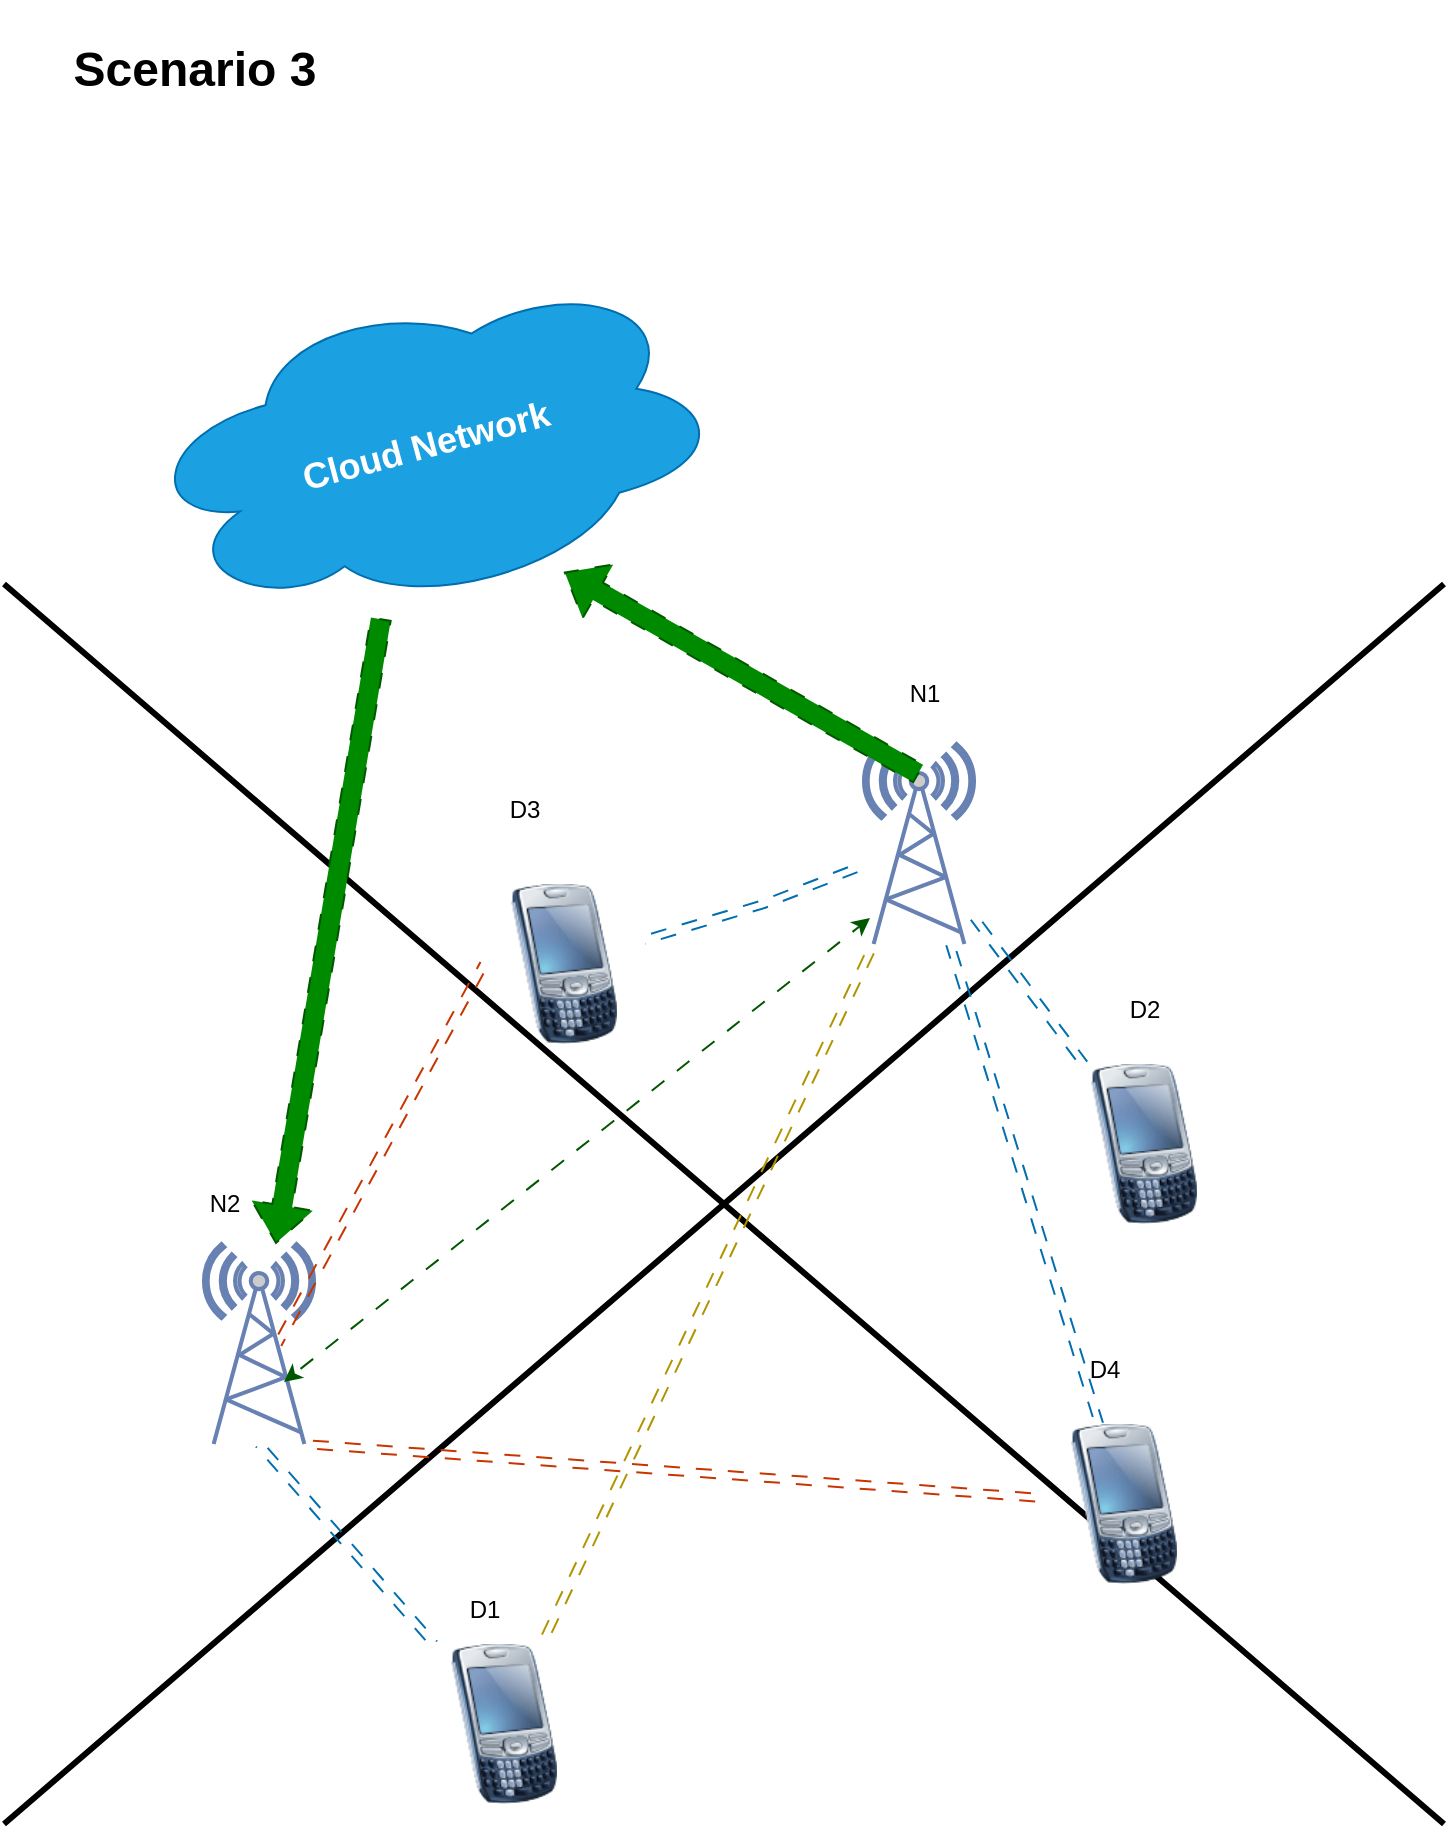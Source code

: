 <mxfile version="22.1.16" type="github">
  <diagram name="Page-1" id="hBEzg2tL_AjR1U4XjeaW">
    <mxGraphModel dx="2074" dy="1144" grid="1" gridSize="10" guides="1" tooltips="1" connect="1" arrows="1" fold="1" page="1" pageScale="1" pageWidth="850" pageHeight="1100" math="0" shadow="0">
      <root>
        <mxCell id="0" />
        <mxCell id="1" parent="0" />
        <mxCell id="vGhaO1nlTn815rbIjWJF-1" value="" style="shape=umlDestroy;whiteSpace=wrap;html=1;strokeWidth=3;targetShapes=umlLifeline;" parent="1" vertex="1">
          <mxGeometry x="70" y="350" width="720" height="620" as="geometry" />
        </mxCell>
        <mxCell id="vGhaO1nlTn815rbIjWJF-3" value="" style="fontColor=#0066CC;verticalAlign=top;verticalLabelPosition=bottom;labelPosition=center;align=center;html=1;outlineConnect=0;fillColor=#CCCCCC;strokeColor=#6881B3;gradientColor=none;gradientDirection=north;strokeWidth=2;shape=mxgraph.networks.radio_tower;" parent="1" vertex="1">
          <mxGeometry x="170" y="680" width="55" height="100" as="geometry" />
        </mxCell>
        <mxCell id="vGhaO1nlTn815rbIjWJF-15" style="rounded=0;orthogonalLoop=1;jettySize=auto;html=1;flowAnimation=1;fillColor=#1ba1e2;strokeColor=#006EAF;shape=link;" parent="1" source="vGhaO1nlTn815rbIjWJF-4" target="vGhaO1nlTn815rbIjWJF-10" edge="1">
          <mxGeometry relative="1" as="geometry">
            <Array as="points">
              <mxPoint x="450" y="510" />
            </Array>
          </mxGeometry>
        </mxCell>
        <mxCell id="vGhaO1nlTn815rbIjWJF-4" value="" style="fontColor=#0066CC;verticalAlign=top;verticalLabelPosition=bottom;labelPosition=center;align=center;html=1;outlineConnect=0;fillColor=#CCCCCC;strokeColor=#6881B3;gradientColor=none;gradientDirection=north;strokeWidth=2;shape=mxgraph.networks.radio_tower;" parent="1" vertex="1">
          <mxGeometry x="500" y="430" width="55" height="100" as="geometry" />
        </mxCell>
        <mxCell id="vGhaO1nlTn815rbIjWJF-6" style="rounded=0;orthogonalLoop=1;jettySize=auto;html=1;fillColor=#008a00;strokeColor=#005700;flowAnimation=1;exitX=0.5;exitY=0.15;exitDx=0;exitDy=0;exitPerimeter=0;shape=flexArrow;" parent="1" source="vGhaO1nlTn815rbIjWJF-4" edge="1">
          <mxGeometry relative="1" as="geometry">
            <mxPoint x="350" y="344.063" as="targetPoint" />
          </mxGeometry>
        </mxCell>
        <mxCell id="vGhaO1nlTn815rbIjWJF-7" style="rounded=0;orthogonalLoop=1;jettySize=auto;html=1;fillColor=#008a00;strokeColor=#005700;flowAnimation=1;shape=flexArrow;" parent="1" target="vGhaO1nlTn815rbIjWJF-3" edge="1">
          <mxGeometry relative="1" as="geometry">
            <mxPoint x="258.477" y="367.14" as="sourcePoint" />
          </mxGeometry>
        </mxCell>
        <mxCell id="vGhaO1nlTn815rbIjWJF-16" style="rounded=0;orthogonalLoop=1;jettySize=auto;html=1;flowAnimation=1;noJump=0;fixDash=1;metaEdit=1;fillColor=#1ba1e2;strokeColor=#006EAF;shape=link;" parent="1" source="vGhaO1nlTn815rbIjWJF-8" target="vGhaO1nlTn815rbIjWJF-4" edge="1">
          <mxGeometry relative="1" as="geometry" />
        </mxCell>
        <mxCell id="vGhaO1nlTn815rbIjWJF-8" value="" style="image;html=1;image=img/lib/clip_art/telecommunication/Palm_Treo_128x128.png" parent="1" vertex="1">
          <mxGeometry x="600" y="590" width="80" height="80" as="geometry" />
        </mxCell>
        <mxCell id="vGhaO1nlTn815rbIjWJF-17" style="rounded=0;orthogonalLoop=1;jettySize=auto;html=1;flowAnimation=1;fillColor=#fa6800;strokeColor=#C73500;shape=link;entryX=0.91;entryY=1;entryDx=0;entryDy=0;entryPerimeter=0;" parent="1" source="vGhaO1nlTn815rbIjWJF-9" target="vGhaO1nlTn815rbIjWJF-3" edge="1">
          <mxGeometry relative="1" as="geometry" />
        </mxCell>
        <mxCell id="vGhaO1nlTn815rbIjWJF-18" style="rounded=0;orthogonalLoop=1;jettySize=auto;html=1;fillColor=#1ba1e2;strokeColor=#006EAF;flowAnimation=1;shape=link;" parent="1" source="vGhaO1nlTn815rbIjWJF-9" target="vGhaO1nlTn815rbIjWJF-4" edge="1">
          <mxGeometry relative="1" as="geometry" />
        </mxCell>
        <mxCell id="vGhaO1nlTn815rbIjWJF-9" value="" style="image;html=1;image=img/lib/clip_art/telecommunication/Palm_Treo_128x128.png" parent="1" vertex="1">
          <mxGeometry x="590" y="770" width="80" height="80" as="geometry" />
        </mxCell>
        <mxCell id="vGhaO1nlTn815rbIjWJF-10" value="" style="image;html=1;image=img/lib/clip_art/telecommunication/Palm_Treo_128x128.png;" parent="1" vertex="1">
          <mxGeometry x="310" y="500" width="80" height="80" as="geometry" />
        </mxCell>
        <mxCell id="vGhaO1nlTn815rbIjWJF-14" style="rounded=0;orthogonalLoop=1;jettySize=auto;html=1;flowAnimation=1;fillColor=#1ba1e2;strokeColor=#006EAF;entryX=0.5;entryY=1;entryDx=0;entryDy=0;entryPerimeter=0;shape=link;" parent="1" source="vGhaO1nlTn815rbIjWJF-11" target="vGhaO1nlTn815rbIjWJF-3" edge="1">
          <mxGeometry relative="1" as="geometry" />
        </mxCell>
        <mxCell id="vGhaO1nlTn815rbIjWJF-11" value="" style="image;html=1;image=img/lib/clip_art/telecommunication/Palm_Treo_128x128.png" parent="1" vertex="1">
          <mxGeometry x="280" y="880" width="80" height="80" as="geometry" />
        </mxCell>
        <mxCell id="vGhaO1nlTn815rbIjWJF-12" style="rounded=0;orthogonalLoop=1;jettySize=auto;html=1;exitX=0;exitY=0.5;exitDx=0;exitDy=0;entryX=0.67;entryY=0.5;entryDx=0;entryDy=0;entryPerimeter=0;flowAnimation=1;fillColor=#fa6800;strokeColor=#C73500;shape=link;" parent="1" source="vGhaO1nlTn815rbIjWJF-10" target="vGhaO1nlTn815rbIjWJF-3" edge="1">
          <mxGeometry relative="1" as="geometry" />
        </mxCell>
        <mxCell id="vGhaO1nlTn815rbIjWJF-19" style="rounded=0;orthogonalLoop=1;jettySize=auto;html=1;entryX=0.09;entryY=1;entryDx=0;entryDy=0;entryPerimeter=0;flowAnimation=1;fillColor=#e3c800;strokeColor=#B09500;shape=link;" parent="1" source="vGhaO1nlTn815rbIjWJF-11" target="vGhaO1nlTn815rbIjWJF-4" edge="1">
          <mxGeometry relative="1" as="geometry" />
        </mxCell>
        <mxCell id="7CXfSWnLCRgLzgcbb6M1-1" value="&lt;h1&gt;Scenario 3&lt;/h1&gt;" style="text;html=1;align=center;verticalAlign=middle;resizable=0;points=[];autosize=1;strokeColor=none;fillColor=none;" parent="1" vertex="1">
          <mxGeometry x="95" y="58" width="140" height="70" as="geometry" />
        </mxCell>
        <mxCell id="7CXfSWnLCRgLzgcbb6M1-3" value="D2" style="text;html=1;align=center;verticalAlign=middle;resizable=0;points=[];autosize=1;strokeColor=none;fillColor=none;" parent="1" vertex="1">
          <mxGeometry x="620" y="548" width="40" height="30" as="geometry" />
        </mxCell>
        <mxCell id="7CXfSWnLCRgLzgcbb6M1-4" value="D3" style="text;html=1;align=center;verticalAlign=middle;resizable=0;points=[];autosize=1;strokeColor=none;fillColor=none;" parent="1" vertex="1">
          <mxGeometry x="310" y="448" width="40" height="30" as="geometry" />
        </mxCell>
        <mxCell id="7CXfSWnLCRgLzgcbb6M1-5" value="D4" style="text;html=1;align=center;verticalAlign=middle;resizable=0;points=[];autosize=1;strokeColor=none;fillColor=none;" parent="1" vertex="1">
          <mxGeometry x="600" y="728" width="40" height="30" as="geometry" />
        </mxCell>
        <mxCell id="7CXfSWnLCRgLzgcbb6M1-6" value="D1" style="text;html=1;align=center;verticalAlign=middle;resizable=0;points=[];autosize=1;strokeColor=none;fillColor=none;" parent="1" vertex="1">
          <mxGeometry x="290" y="848" width="40" height="30" as="geometry" />
        </mxCell>
        <mxCell id="7CXfSWnLCRgLzgcbb6M1-8" value="N1" style="text;html=1;align=center;verticalAlign=middle;resizable=0;points=[];autosize=1;strokeColor=none;fillColor=none;" parent="1" vertex="1">
          <mxGeometry x="510" y="390" width="40" height="30" as="geometry" />
        </mxCell>
        <mxCell id="7CXfSWnLCRgLzgcbb6M1-9" value="N2" style="text;html=1;align=center;verticalAlign=middle;resizable=0;points=[];autosize=1;strokeColor=none;fillColor=none;" parent="1" vertex="1">
          <mxGeometry x="160" y="645" width="40" height="30" as="geometry" />
        </mxCell>
        <mxCell id="p6-eZ3kDOOfh-r_s1Edj-3" value="" style="endArrow=classic;startArrow=classic;html=1;rounded=0;fontSize=12;curved=1;exitX=0.727;exitY=0.69;exitDx=0;exitDy=0;exitPerimeter=0;entryX=0.055;entryY=0.87;entryDx=0;entryDy=0;entryPerimeter=0;flowAnimation=1;fillColor=#008a00;strokeColor=#005700;" parent="1" source="vGhaO1nlTn815rbIjWJF-3" target="vGhaO1nlTn815rbIjWJF-4" edge="1">
          <mxGeometry width="50" height="50" relative="1" as="geometry">
            <mxPoint x="230" y="740" as="sourcePoint" />
            <mxPoint x="280" y="678" as="targetPoint" />
          </mxGeometry>
        </mxCell>
        <mxCell id="jSMgAlVoCj7W8D2gi83V-2" value="&lt;h2 style=&quot;border-color: var(--border-color);&quot;&gt;Cloud Network&lt;/h2&gt;" style="ellipse;shape=cloud;whiteSpace=wrap;html=1;fillColor=#1ba1e2;fontColor=#ffffff;strokeColor=#006EAF;rotation=-15;" vertex="1" parent="1">
          <mxGeometry x="136.12" y="200.51" width="290" height="160" as="geometry" />
        </mxCell>
      </root>
    </mxGraphModel>
  </diagram>
</mxfile>
